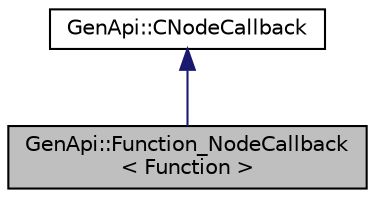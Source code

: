 digraph "GenApi::Function_NodeCallback&lt; Function &gt;"
{
  edge [fontname="Helvetica",fontsize="10",labelfontname="Helvetica",labelfontsize="10"];
  node [fontname="Helvetica",fontsize="10",shape=record];
  Node1 [label="GenApi::Function_NodeCallback\l\< Function \>",height=0.2,width=0.4,color="black", fillcolor="grey75", style="filled", fontcolor="black"];
  Node2 -> Node1 [dir="back",color="midnightblue",fontsize="10",style="solid",fontname="Helvetica"];
  Node2 [label="GenApi::CNodeCallback",height=0.2,width=0.4,color="black", fillcolor="white", style="filled",URL="$class_gen_api_1_1_c_node_callback.html",tooltip="callback body instance for INode pointers "];
}
